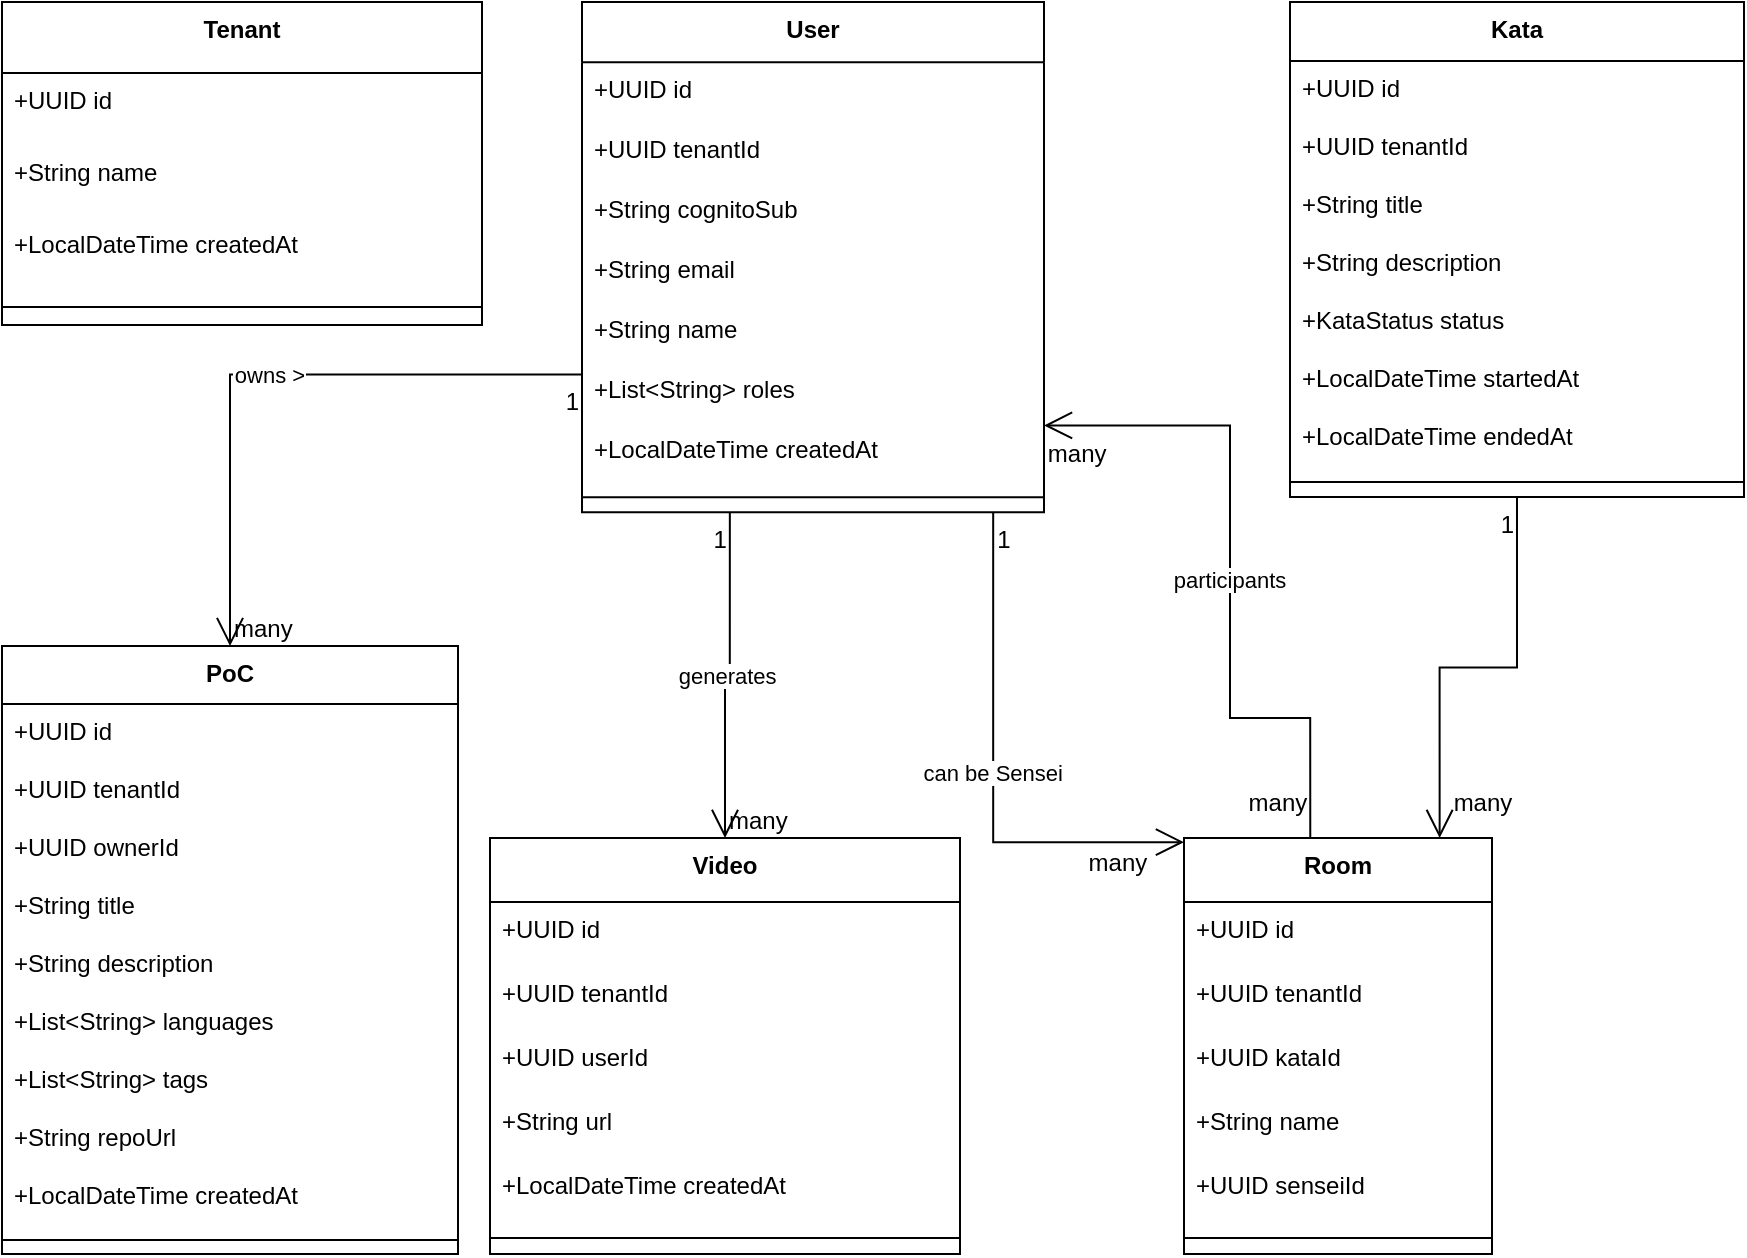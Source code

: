 <mxfile version="28.2.3">
  <diagram id="C5RBs43oDa-KdzZeNtuy" name="Page-1">
    <mxGraphModel dx="1379" dy="569" grid="1" gridSize="10" guides="1" tooltips="1" connect="1" arrows="1" fold="1" page="1" pageScale="1" pageWidth="827" pageHeight="1169" math="0" shadow="0">
      <root>
        <mxCell id="WIyWlLk6GJQsqaUBKTNV-0" />
        <mxCell id="WIyWlLk6GJQsqaUBKTNV-1" parent="WIyWlLk6GJQsqaUBKTNV-0" />
        <mxCell id="6S_dQ8Eq2BoR1lDKdFG2-51" value="Tenant" style="swimlane;fontStyle=1;align=center;verticalAlign=top;childLayout=stackLayout;horizontal=1;startSize=35.556;horizontalStack=0;resizeParent=1;resizeParentMax=0;resizeLast=0;collapsible=0;marginBottom=0;" vertex="1" parent="WIyWlLk6GJQsqaUBKTNV-1">
          <mxGeometry x="66" y="342" width="240" height="161.556" as="geometry" />
        </mxCell>
        <mxCell id="6S_dQ8Eq2BoR1lDKdFG2-52" value="+UUID id" style="text;strokeColor=none;fillColor=none;align=left;verticalAlign=top;spacingLeft=4;spacingRight=4;overflow=hidden;rotatable=0;points=[[0,0.5],[1,0.5]];portConstraint=eastwest;" vertex="1" parent="6S_dQ8Eq2BoR1lDKdFG2-51">
          <mxGeometry y="35.556" width="240" height="36" as="geometry" />
        </mxCell>
        <mxCell id="6S_dQ8Eq2BoR1lDKdFG2-53" value="+String name" style="text;strokeColor=none;fillColor=none;align=left;verticalAlign=top;spacingLeft=4;spacingRight=4;overflow=hidden;rotatable=0;points=[[0,0.5],[1,0.5]];portConstraint=eastwest;" vertex="1" parent="6S_dQ8Eq2BoR1lDKdFG2-51">
          <mxGeometry y="71.556" width="240" height="36" as="geometry" />
        </mxCell>
        <mxCell id="6S_dQ8Eq2BoR1lDKdFG2-54" value="+LocalDateTime createdAt" style="text;strokeColor=none;fillColor=none;align=left;verticalAlign=top;spacingLeft=4;spacingRight=4;overflow=hidden;rotatable=0;points=[[0,0.5],[1,0.5]];portConstraint=eastwest;" vertex="1" parent="6S_dQ8Eq2BoR1lDKdFG2-51">
          <mxGeometry y="107.556" width="240" height="36" as="geometry" />
        </mxCell>
        <mxCell id="6S_dQ8Eq2BoR1lDKdFG2-55" style="line;strokeWidth=1;fillColor=none;align=left;verticalAlign=middle;spacingTop=-1;spacingLeft=3;spacingRight=3;rotatable=0;labelPosition=right;points=[];portConstraint=eastwest;strokeColor=inherit;" vertex="1" parent="6S_dQ8Eq2BoR1lDKdFG2-51">
          <mxGeometry y="143.556" width="240" height="18" as="geometry" />
        </mxCell>
        <mxCell id="6S_dQ8Eq2BoR1lDKdFG2-56" value="User" style="swimlane;fontStyle=1;align=center;verticalAlign=top;childLayout=stackLayout;horizontal=1;startSize=30.118;horizontalStack=0;resizeParent=1;resizeParentMax=0;resizeLast=0;collapsible=0;marginBottom=0;" vertex="1" parent="WIyWlLk6GJQsqaUBKTNV-1">
          <mxGeometry x="356" y="342" width="231" height="255.118" as="geometry" />
        </mxCell>
        <mxCell id="6S_dQ8Eq2BoR1lDKdFG2-57" value="+UUID id" style="text;strokeColor=none;fillColor=none;align=left;verticalAlign=top;spacingLeft=4;spacingRight=4;overflow=hidden;rotatable=0;points=[[0,0.5],[1,0.5]];portConstraint=eastwest;" vertex="1" parent="6S_dQ8Eq2BoR1lDKdFG2-56">
          <mxGeometry y="30.118" width="231" height="30" as="geometry" />
        </mxCell>
        <mxCell id="6S_dQ8Eq2BoR1lDKdFG2-58" value="+UUID tenantId" style="text;strokeColor=none;fillColor=none;align=left;verticalAlign=top;spacingLeft=4;spacingRight=4;overflow=hidden;rotatable=0;points=[[0,0.5],[1,0.5]];portConstraint=eastwest;" vertex="1" parent="6S_dQ8Eq2BoR1lDKdFG2-56">
          <mxGeometry y="60.118" width="231" height="30" as="geometry" />
        </mxCell>
        <mxCell id="6S_dQ8Eq2BoR1lDKdFG2-59" value="+String cognitoSub" style="text;strokeColor=none;fillColor=none;align=left;verticalAlign=top;spacingLeft=4;spacingRight=4;overflow=hidden;rotatable=0;points=[[0,0.5],[1,0.5]];portConstraint=eastwest;" vertex="1" parent="6S_dQ8Eq2BoR1lDKdFG2-56">
          <mxGeometry y="90.118" width="231" height="30" as="geometry" />
        </mxCell>
        <mxCell id="6S_dQ8Eq2BoR1lDKdFG2-60" value="+String email" style="text;strokeColor=none;fillColor=none;align=left;verticalAlign=top;spacingLeft=4;spacingRight=4;overflow=hidden;rotatable=0;points=[[0,0.5],[1,0.5]];portConstraint=eastwest;" vertex="1" parent="6S_dQ8Eq2BoR1lDKdFG2-56">
          <mxGeometry y="120.118" width="231" height="30" as="geometry" />
        </mxCell>
        <mxCell id="6S_dQ8Eq2BoR1lDKdFG2-61" value="+String name" style="text;strokeColor=none;fillColor=none;align=left;verticalAlign=top;spacingLeft=4;spacingRight=4;overflow=hidden;rotatable=0;points=[[0,0.5],[1,0.5]];portConstraint=eastwest;" vertex="1" parent="6S_dQ8Eq2BoR1lDKdFG2-56">
          <mxGeometry y="150.118" width="231" height="30" as="geometry" />
        </mxCell>
        <mxCell id="6S_dQ8Eq2BoR1lDKdFG2-62" value="+List&lt;String&gt; roles" style="text;strokeColor=none;fillColor=none;align=left;verticalAlign=top;spacingLeft=4;spacingRight=4;overflow=hidden;rotatable=0;points=[[0,0.5],[1,0.5]];portConstraint=eastwest;" vertex="1" parent="6S_dQ8Eq2BoR1lDKdFG2-56">
          <mxGeometry y="180.118" width="231" height="30" as="geometry" />
        </mxCell>
        <mxCell id="6S_dQ8Eq2BoR1lDKdFG2-63" value="+LocalDateTime createdAt" style="text;strokeColor=none;fillColor=none;align=left;verticalAlign=top;spacingLeft=4;spacingRight=4;overflow=hidden;rotatable=0;points=[[0,0.5],[1,0.5]];portConstraint=eastwest;" vertex="1" parent="6S_dQ8Eq2BoR1lDKdFG2-56">
          <mxGeometry y="210.118" width="231" height="30" as="geometry" />
        </mxCell>
        <mxCell id="6S_dQ8Eq2BoR1lDKdFG2-64" style="line;strokeWidth=1;fillColor=none;align=left;verticalAlign=middle;spacingTop=-1;spacingLeft=3;spacingRight=3;rotatable=0;labelPosition=right;points=[];portConstraint=eastwest;strokeColor=inherit;" vertex="1" parent="6S_dQ8Eq2BoR1lDKdFG2-56">
          <mxGeometry y="240.118" width="231" height="15" as="geometry" />
        </mxCell>
        <mxCell id="6S_dQ8Eq2BoR1lDKdFG2-65" value="PoC" style="swimlane;fontStyle=1;align=center;verticalAlign=top;childLayout=stackLayout;horizontal=1;startSize=28.952;horizontalStack=0;resizeParent=1;resizeParentMax=0;resizeLast=0;collapsible=0;marginBottom=0;" vertex="1" parent="WIyWlLk6GJQsqaUBKTNV-1">
          <mxGeometry x="66" y="664.05" width="228" height="303.952" as="geometry" />
        </mxCell>
        <mxCell id="6S_dQ8Eq2BoR1lDKdFG2-66" value="+UUID id" style="text;strokeColor=none;fillColor=none;align=left;verticalAlign=top;spacingLeft=4;spacingRight=4;overflow=hidden;rotatable=0;points=[[0,0.5],[1,0.5]];portConstraint=eastwest;" vertex="1" parent="6S_dQ8Eq2BoR1lDKdFG2-65">
          <mxGeometry y="28.952" width="228" height="29" as="geometry" />
        </mxCell>
        <mxCell id="6S_dQ8Eq2BoR1lDKdFG2-67" value="+UUID tenantId" style="text;strokeColor=none;fillColor=none;align=left;verticalAlign=top;spacingLeft=4;spacingRight=4;overflow=hidden;rotatable=0;points=[[0,0.5],[1,0.5]];portConstraint=eastwest;" vertex="1" parent="6S_dQ8Eq2BoR1lDKdFG2-65">
          <mxGeometry y="57.952" width="228" height="29" as="geometry" />
        </mxCell>
        <mxCell id="6S_dQ8Eq2BoR1lDKdFG2-68" value="+UUID ownerId" style="text;strokeColor=none;fillColor=none;align=left;verticalAlign=top;spacingLeft=4;spacingRight=4;overflow=hidden;rotatable=0;points=[[0,0.5],[1,0.5]];portConstraint=eastwest;" vertex="1" parent="6S_dQ8Eq2BoR1lDKdFG2-65">
          <mxGeometry y="86.952" width="228" height="29" as="geometry" />
        </mxCell>
        <mxCell id="6S_dQ8Eq2BoR1lDKdFG2-69" value="+String title" style="text;strokeColor=none;fillColor=none;align=left;verticalAlign=top;spacingLeft=4;spacingRight=4;overflow=hidden;rotatable=0;points=[[0,0.5],[1,0.5]];portConstraint=eastwest;" vertex="1" parent="6S_dQ8Eq2BoR1lDKdFG2-65">
          <mxGeometry y="115.952" width="228" height="29" as="geometry" />
        </mxCell>
        <mxCell id="6S_dQ8Eq2BoR1lDKdFG2-70" value="+String description" style="text;strokeColor=none;fillColor=none;align=left;verticalAlign=top;spacingLeft=4;spacingRight=4;overflow=hidden;rotatable=0;points=[[0,0.5],[1,0.5]];portConstraint=eastwest;" vertex="1" parent="6S_dQ8Eq2BoR1lDKdFG2-65">
          <mxGeometry y="144.952" width="228" height="29" as="geometry" />
        </mxCell>
        <mxCell id="6S_dQ8Eq2BoR1lDKdFG2-71" value="+List&lt;String&gt; languages" style="text;strokeColor=none;fillColor=none;align=left;verticalAlign=top;spacingLeft=4;spacingRight=4;overflow=hidden;rotatable=0;points=[[0,0.5],[1,0.5]];portConstraint=eastwest;" vertex="1" parent="6S_dQ8Eq2BoR1lDKdFG2-65">
          <mxGeometry y="173.952" width="228" height="29" as="geometry" />
        </mxCell>
        <mxCell id="6S_dQ8Eq2BoR1lDKdFG2-72" value="+List&lt;String&gt; tags" style="text;strokeColor=none;fillColor=none;align=left;verticalAlign=top;spacingLeft=4;spacingRight=4;overflow=hidden;rotatable=0;points=[[0,0.5],[1,0.5]];portConstraint=eastwest;" vertex="1" parent="6S_dQ8Eq2BoR1lDKdFG2-65">
          <mxGeometry y="202.952" width="228" height="29" as="geometry" />
        </mxCell>
        <mxCell id="6S_dQ8Eq2BoR1lDKdFG2-73" value="+String repoUrl" style="text;strokeColor=none;fillColor=none;align=left;verticalAlign=top;spacingLeft=4;spacingRight=4;overflow=hidden;rotatable=0;points=[[0,0.5],[1,0.5]];portConstraint=eastwest;" vertex="1" parent="6S_dQ8Eq2BoR1lDKdFG2-65">
          <mxGeometry y="231.952" width="228" height="29" as="geometry" />
        </mxCell>
        <mxCell id="6S_dQ8Eq2BoR1lDKdFG2-74" value="+LocalDateTime createdAt" style="text;strokeColor=none;fillColor=none;align=left;verticalAlign=top;spacingLeft=4;spacingRight=4;overflow=hidden;rotatable=0;points=[[0,0.5],[1,0.5]];portConstraint=eastwest;" vertex="1" parent="6S_dQ8Eq2BoR1lDKdFG2-65">
          <mxGeometry y="260.952" width="228" height="29" as="geometry" />
        </mxCell>
        <mxCell id="6S_dQ8Eq2BoR1lDKdFG2-75" style="line;strokeWidth=1;fillColor=none;align=left;verticalAlign=middle;spacingTop=-1;spacingLeft=3;spacingRight=3;rotatable=0;labelPosition=right;points=[];portConstraint=eastwest;strokeColor=inherit;" vertex="1" parent="6S_dQ8Eq2BoR1lDKdFG2-65">
          <mxGeometry y="289.952" width="228" height="14" as="geometry" />
        </mxCell>
        <mxCell id="6S_dQ8Eq2BoR1lDKdFG2-76" value="Kata" style="swimlane;fontStyle=1;align=center;verticalAlign=top;childLayout=stackLayout;horizontal=1;startSize=29.474;horizontalStack=0;resizeParent=1;resizeParentMax=0;resizeLast=0;collapsible=0;marginBottom=0;" vertex="1" parent="WIyWlLk6GJQsqaUBKTNV-1">
          <mxGeometry x="710" y="342" width="227" height="247.474" as="geometry" />
        </mxCell>
        <mxCell id="6S_dQ8Eq2BoR1lDKdFG2-77" value="+UUID id" style="text;strokeColor=none;fillColor=none;align=left;verticalAlign=top;spacingLeft=4;spacingRight=4;overflow=hidden;rotatable=0;points=[[0,0.5],[1,0.5]];portConstraint=eastwest;" vertex="1" parent="6S_dQ8Eq2BoR1lDKdFG2-76">
          <mxGeometry y="29.474" width="227" height="29" as="geometry" />
        </mxCell>
        <mxCell id="6S_dQ8Eq2BoR1lDKdFG2-78" value="+UUID tenantId" style="text;strokeColor=none;fillColor=none;align=left;verticalAlign=top;spacingLeft=4;spacingRight=4;overflow=hidden;rotatable=0;points=[[0,0.5],[1,0.5]];portConstraint=eastwest;" vertex="1" parent="6S_dQ8Eq2BoR1lDKdFG2-76">
          <mxGeometry y="58.474" width="227" height="29" as="geometry" />
        </mxCell>
        <mxCell id="6S_dQ8Eq2BoR1lDKdFG2-79" value="+String title" style="text;strokeColor=none;fillColor=none;align=left;verticalAlign=top;spacingLeft=4;spacingRight=4;overflow=hidden;rotatable=0;points=[[0,0.5],[1,0.5]];portConstraint=eastwest;" vertex="1" parent="6S_dQ8Eq2BoR1lDKdFG2-76">
          <mxGeometry y="87.474" width="227" height="29" as="geometry" />
        </mxCell>
        <mxCell id="6S_dQ8Eq2BoR1lDKdFG2-80" value="+String description" style="text;strokeColor=none;fillColor=none;align=left;verticalAlign=top;spacingLeft=4;spacingRight=4;overflow=hidden;rotatable=0;points=[[0,0.5],[1,0.5]];portConstraint=eastwest;" vertex="1" parent="6S_dQ8Eq2BoR1lDKdFG2-76">
          <mxGeometry y="116.474" width="227" height="29" as="geometry" />
        </mxCell>
        <mxCell id="6S_dQ8Eq2BoR1lDKdFG2-82" value="+KataStatus status" style="text;strokeColor=none;fillColor=none;align=left;verticalAlign=top;spacingLeft=4;spacingRight=4;overflow=hidden;rotatable=0;points=[[0,0.5],[1,0.5]];portConstraint=eastwest;" vertex="1" parent="6S_dQ8Eq2BoR1lDKdFG2-76">
          <mxGeometry y="145.474" width="227" height="29" as="geometry" />
        </mxCell>
        <mxCell id="6S_dQ8Eq2BoR1lDKdFG2-83" value="+LocalDateTime startedAt" style="text;strokeColor=none;fillColor=none;align=left;verticalAlign=top;spacingLeft=4;spacingRight=4;overflow=hidden;rotatable=0;points=[[0,0.5],[1,0.5]];portConstraint=eastwest;" vertex="1" parent="6S_dQ8Eq2BoR1lDKdFG2-76">
          <mxGeometry y="174.474" width="227" height="29" as="geometry" />
        </mxCell>
        <mxCell id="6S_dQ8Eq2BoR1lDKdFG2-84" value="+LocalDateTime endedAt" style="text;strokeColor=none;fillColor=none;align=left;verticalAlign=top;spacingLeft=4;spacingRight=4;overflow=hidden;rotatable=0;points=[[0,0.5],[1,0.5]];portConstraint=eastwest;" vertex="1" parent="6S_dQ8Eq2BoR1lDKdFG2-76">
          <mxGeometry y="203.474" width="227" height="29" as="geometry" />
        </mxCell>
        <mxCell id="6S_dQ8Eq2BoR1lDKdFG2-85" style="line;strokeWidth=1;fillColor=none;align=left;verticalAlign=middle;spacingTop=-1;spacingLeft=3;spacingRight=3;rotatable=0;labelPosition=right;points=[];portConstraint=eastwest;strokeColor=inherit;" vertex="1" parent="6S_dQ8Eq2BoR1lDKdFG2-76">
          <mxGeometry y="232.474" width="227" height="15" as="geometry" />
        </mxCell>
        <mxCell id="6S_dQ8Eq2BoR1lDKdFG2-86" value="Room" style="swimlane;fontStyle=1;align=center;verticalAlign=top;childLayout=stackLayout;horizontal=1;startSize=32;horizontalStack=0;resizeParent=1;resizeParentMax=0;resizeLast=0;collapsible=0;marginBottom=0;" vertex="1" parent="WIyWlLk6GJQsqaUBKTNV-1">
          <mxGeometry x="657" y="760" width="154" height="208" as="geometry" />
        </mxCell>
        <mxCell id="6S_dQ8Eq2BoR1lDKdFG2-87" value="+UUID id" style="text;strokeColor=none;fillColor=none;align=left;verticalAlign=top;spacingLeft=4;spacingRight=4;overflow=hidden;rotatable=0;points=[[0,0.5],[1,0.5]];portConstraint=eastwest;" vertex="1" parent="6S_dQ8Eq2BoR1lDKdFG2-86">
          <mxGeometry y="32" width="154" height="32" as="geometry" />
        </mxCell>
        <mxCell id="6S_dQ8Eq2BoR1lDKdFG2-88" value="+UUID tenantId" style="text;strokeColor=none;fillColor=none;align=left;verticalAlign=top;spacingLeft=4;spacingRight=4;overflow=hidden;rotatable=0;points=[[0,0.5],[1,0.5]];portConstraint=eastwest;" vertex="1" parent="6S_dQ8Eq2BoR1lDKdFG2-86">
          <mxGeometry y="64" width="154" height="32" as="geometry" />
        </mxCell>
        <mxCell id="6S_dQ8Eq2BoR1lDKdFG2-89" value="+UUID kataId" style="text;strokeColor=none;fillColor=none;align=left;verticalAlign=top;spacingLeft=4;spacingRight=4;overflow=hidden;rotatable=0;points=[[0,0.5],[1,0.5]];portConstraint=eastwest;" vertex="1" parent="6S_dQ8Eq2BoR1lDKdFG2-86">
          <mxGeometry y="96" width="154" height="32" as="geometry" />
        </mxCell>
        <mxCell id="6S_dQ8Eq2BoR1lDKdFG2-90" value="+String name" style="text;strokeColor=none;fillColor=none;align=left;verticalAlign=top;spacingLeft=4;spacingRight=4;overflow=hidden;rotatable=0;points=[[0,0.5],[1,0.5]];portConstraint=eastwest;" vertex="1" parent="6S_dQ8Eq2BoR1lDKdFG2-86">
          <mxGeometry y="128" width="154" height="32" as="geometry" />
        </mxCell>
        <mxCell id="6S_dQ8Eq2BoR1lDKdFG2-91" value="+UUID senseiId" style="text;strokeColor=none;fillColor=none;align=left;verticalAlign=top;spacingLeft=4;spacingRight=4;overflow=hidden;rotatable=0;points=[[0,0.5],[1,0.5]];portConstraint=eastwest;" vertex="1" parent="6S_dQ8Eq2BoR1lDKdFG2-86">
          <mxGeometry y="160" width="154" height="32" as="geometry" />
        </mxCell>
        <mxCell id="6S_dQ8Eq2BoR1lDKdFG2-92" style="line;strokeWidth=1;fillColor=none;align=left;verticalAlign=middle;spacingTop=-1;spacingLeft=3;spacingRight=3;rotatable=0;labelPosition=right;points=[];portConstraint=eastwest;strokeColor=inherit;" vertex="1" parent="6S_dQ8Eq2BoR1lDKdFG2-86">
          <mxGeometry y="192" width="154" height="16" as="geometry" />
        </mxCell>
        <mxCell id="6S_dQ8Eq2BoR1lDKdFG2-93" value="Video" style="swimlane;fontStyle=1;align=center;verticalAlign=top;childLayout=stackLayout;horizontal=1;startSize=32;horizontalStack=0;resizeParent=1;resizeParentMax=0;resizeLast=0;collapsible=0;marginBottom=0;" vertex="1" parent="WIyWlLk6GJQsqaUBKTNV-1">
          <mxGeometry x="310" y="760" width="235" height="208" as="geometry" />
        </mxCell>
        <mxCell id="6S_dQ8Eq2BoR1lDKdFG2-94" value="+UUID id" style="text;strokeColor=none;fillColor=none;align=left;verticalAlign=top;spacingLeft=4;spacingRight=4;overflow=hidden;rotatable=0;points=[[0,0.5],[1,0.5]];portConstraint=eastwest;" vertex="1" parent="6S_dQ8Eq2BoR1lDKdFG2-93">
          <mxGeometry y="32" width="235" height="32" as="geometry" />
        </mxCell>
        <mxCell id="6S_dQ8Eq2BoR1lDKdFG2-95" value="+UUID tenantId" style="text;strokeColor=none;fillColor=none;align=left;verticalAlign=top;spacingLeft=4;spacingRight=4;overflow=hidden;rotatable=0;points=[[0,0.5],[1,0.5]];portConstraint=eastwest;" vertex="1" parent="6S_dQ8Eq2BoR1lDKdFG2-93">
          <mxGeometry y="64" width="235" height="32" as="geometry" />
        </mxCell>
        <mxCell id="6S_dQ8Eq2BoR1lDKdFG2-96" value="+UUID userId" style="text;strokeColor=none;fillColor=none;align=left;verticalAlign=top;spacingLeft=4;spacingRight=4;overflow=hidden;rotatable=0;points=[[0,0.5],[1,0.5]];portConstraint=eastwest;" vertex="1" parent="6S_dQ8Eq2BoR1lDKdFG2-93">
          <mxGeometry y="96" width="235" height="32" as="geometry" />
        </mxCell>
        <mxCell id="6S_dQ8Eq2BoR1lDKdFG2-97" value="+String url" style="text;strokeColor=none;fillColor=none;align=left;verticalAlign=top;spacingLeft=4;spacingRight=4;overflow=hidden;rotatable=0;points=[[0,0.5],[1,0.5]];portConstraint=eastwest;" vertex="1" parent="6S_dQ8Eq2BoR1lDKdFG2-93">
          <mxGeometry y="128" width="235" height="32" as="geometry" />
        </mxCell>
        <mxCell id="6S_dQ8Eq2BoR1lDKdFG2-98" value="+LocalDateTime createdAt" style="text;strokeColor=none;fillColor=none;align=left;verticalAlign=top;spacingLeft=4;spacingRight=4;overflow=hidden;rotatable=0;points=[[0,0.5],[1,0.5]];portConstraint=eastwest;" vertex="1" parent="6S_dQ8Eq2BoR1lDKdFG2-93">
          <mxGeometry y="160" width="235" height="32" as="geometry" />
        </mxCell>
        <mxCell id="6S_dQ8Eq2BoR1lDKdFG2-99" style="line;strokeWidth=1;fillColor=none;align=left;verticalAlign=middle;spacingTop=-1;spacingLeft=3;spacingRight=3;rotatable=0;labelPosition=right;points=[];portConstraint=eastwest;strokeColor=inherit;" vertex="1" parent="6S_dQ8Eq2BoR1lDKdFG2-93">
          <mxGeometry y="192" width="235" height="16" as="geometry" />
        </mxCell>
        <mxCell id="6S_dQ8Eq2BoR1lDKdFG2-100" value="owns &gt;" style="startArrow=none;endArrow=open;endSize=12;exitX=0;exitY=0.73;entryX=0.5;entryY=0;rounded=0;edgeStyle=orthogonalEdgeStyle;" edge="1" parent="WIyWlLk6GJQsqaUBKTNV-1" source="6S_dQ8Eq2BoR1lDKdFG2-56" target="6S_dQ8Eq2BoR1lDKdFG2-65">
          <mxGeometry relative="1" as="geometry" />
        </mxCell>
        <mxCell id="6S_dQ8Eq2BoR1lDKdFG2-101" value="1" style="edgeLabel;resizable=0;labelBackgroundColor=none;fontSize=12;align=right;verticalAlign=top;" vertex="1" parent="6S_dQ8Eq2BoR1lDKdFG2-100">
          <mxGeometry x="-1" relative="1" as="geometry" />
        </mxCell>
        <mxCell id="6S_dQ8Eq2BoR1lDKdFG2-102" value="many" style="edgeLabel;resizable=0;labelBackgroundColor=none;fontSize=12;align=left;verticalAlign=bottom;" vertex="1" parent="6S_dQ8Eq2BoR1lDKdFG2-100">
          <mxGeometry x="1" relative="1" as="geometry" />
        </mxCell>
        <mxCell id="6S_dQ8Eq2BoR1lDKdFG2-103" value="generates" style="startArrow=none;endArrow=open;endSize=12;exitX=0.32;exitY=1;entryX=0.5;entryY=0;rounded=0;edgeStyle=orthogonalEdgeStyle;" edge="1" parent="WIyWlLk6GJQsqaUBKTNV-1" source="6S_dQ8Eq2BoR1lDKdFG2-56" target="6S_dQ8Eq2BoR1lDKdFG2-93">
          <mxGeometry relative="1" as="geometry" />
        </mxCell>
        <mxCell id="6S_dQ8Eq2BoR1lDKdFG2-104" value="1" style="edgeLabel;resizable=0;labelBackgroundColor=none;fontSize=12;align=right;verticalAlign=top;" vertex="1" parent="6S_dQ8Eq2BoR1lDKdFG2-103">
          <mxGeometry x="-1" relative="1" as="geometry" />
        </mxCell>
        <mxCell id="6S_dQ8Eq2BoR1lDKdFG2-105" value="many" style="edgeLabel;resizable=0;labelBackgroundColor=none;fontSize=12;align=left;verticalAlign=bottom;" vertex="1" parent="6S_dQ8Eq2BoR1lDKdFG2-103">
          <mxGeometry x="1" relative="1" as="geometry" />
        </mxCell>
        <mxCell id="6S_dQ8Eq2BoR1lDKdFG2-106" value="can be Sensei" style="startArrow=none;endArrow=open;endSize=12;exitX=0.89;exitY=1;entryX=0;entryY=0.01;rounded=0;edgeStyle=orthogonalEdgeStyle;" edge="1" parent="WIyWlLk6GJQsqaUBKTNV-1" source="6S_dQ8Eq2BoR1lDKdFG2-56" target="6S_dQ8Eq2BoR1lDKdFG2-86">
          <mxGeometry relative="1" as="geometry" />
        </mxCell>
        <mxCell id="6S_dQ8Eq2BoR1lDKdFG2-107" value="1" style="edgeLabel;resizable=0;labelBackgroundColor=none;fontSize=12;align=left;verticalAlign=top;" vertex="1" parent="6S_dQ8Eq2BoR1lDKdFG2-106">
          <mxGeometry x="-1" relative="1" as="geometry" />
        </mxCell>
        <mxCell id="6S_dQ8Eq2BoR1lDKdFG2-108" value="many" style="edgeLabel;resizable=0;labelBackgroundColor=none;fontSize=12;align=right;verticalAlign=bottom;" vertex="1" parent="6S_dQ8Eq2BoR1lDKdFG2-106">
          <mxGeometry x="1" relative="1" as="geometry">
            <mxPoint x="-17" y="19" as="offset" />
          </mxGeometry>
        </mxCell>
        <mxCell id="6S_dQ8Eq2BoR1lDKdFG2-109" value="" style="startArrow=none;endArrow=open;endSize=12;exitX=0.5;exitY=1;entryX=0.83;entryY=0;rounded=0;edgeStyle=orthogonalEdgeStyle;" edge="1" parent="WIyWlLk6GJQsqaUBKTNV-1" source="6S_dQ8Eq2BoR1lDKdFG2-76" target="6S_dQ8Eq2BoR1lDKdFG2-86">
          <mxGeometry relative="1" as="geometry" />
        </mxCell>
        <mxCell id="6S_dQ8Eq2BoR1lDKdFG2-110" value="1" style="edgeLabel;resizable=0;labelBackgroundColor=none;fontSize=12;align=right;verticalAlign=top;" vertex="1" parent="6S_dQ8Eq2BoR1lDKdFG2-109">
          <mxGeometry x="-1" relative="1" as="geometry" />
        </mxCell>
        <mxCell id="6S_dQ8Eq2BoR1lDKdFG2-111" value="many" style="edgeLabel;resizable=0;labelBackgroundColor=none;fontSize=12;align=left;verticalAlign=bottom;" vertex="1" parent="6S_dQ8Eq2BoR1lDKdFG2-109">
          <mxGeometry x="1" relative="1" as="geometry">
            <mxPoint x="5" y="-9" as="offset" />
          </mxGeometry>
        </mxCell>
        <mxCell id="6S_dQ8Eq2BoR1lDKdFG2-112" value="participants" style="startArrow=none;endArrow=open;endSize=12;exitX=0.41;exitY=0;entryX=1;entryY=0.83;rounded=0;edgeStyle=orthogonalEdgeStyle;" edge="1" parent="WIyWlLk6GJQsqaUBKTNV-1" source="6S_dQ8Eq2BoR1lDKdFG2-86" target="6S_dQ8Eq2BoR1lDKdFG2-56">
          <mxGeometry relative="1" as="geometry">
            <Array as="points">
              <mxPoint x="720" y="700" />
              <mxPoint x="680" y="700" />
              <mxPoint x="680" y="554" />
            </Array>
          </mxGeometry>
        </mxCell>
        <mxCell id="6S_dQ8Eq2BoR1lDKdFG2-113" value="many" style="edgeLabel;resizable=0;labelBackgroundColor=none;fontSize=12;align=right;verticalAlign=bottom;" vertex="1" parent="6S_dQ8Eq2BoR1lDKdFG2-112">
          <mxGeometry x="-1" relative="1" as="geometry">
            <mxPoint y="-9" as="offset" />
          </mxGeometry>
        </mxCell>
        <mxCell id="6S_dQ8Eq2BoR1lDKdFG2-114" value="many" style="edgeLabel;resizable=0;labelBackgroundColor=none;fontSize=12;align=left;verticalAlign=top;" vertex="1" parent="6S_dQ8Eq2BoR1lDKdFG2-112">
          <mxGeometry x="1" relative="1" as="geometry" />
        </mxCell>
      </root>
    </mxGraphModel>
  </diagram>
</mxfile>
